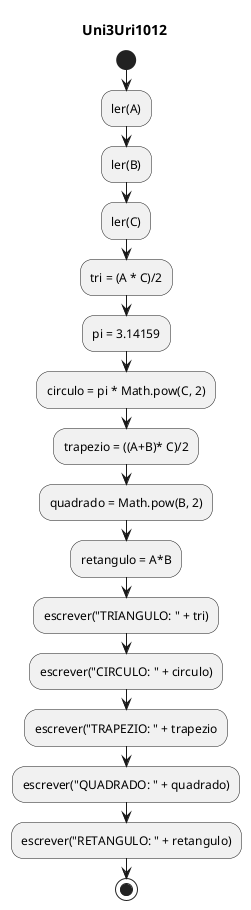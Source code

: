 @startuml Uni3Uri1012
	title Uni3Uri1012
	start
	:ler(A);
	:ler(B);
	:ler(C);
	:tri = (A * C)/2;
	:pi = 3.14159;
	:circulo = pi * Math.pow(C, 2);
	:trapezio = ((A+B)* C)/2;
	:quadrado = Math.pow(B, 2);
	:retangulo = A*B;
	:escrever("TRIANGULO: " + tri);
	:escrever("CIRCULO: " + circulo);
	:escrever("TRAPEZIO: " + trapezio;
	:escrever("QUADRADO: " + quadrado);
	:escrever("RETANGULO: " + retangulo);
	stop
@enduml
